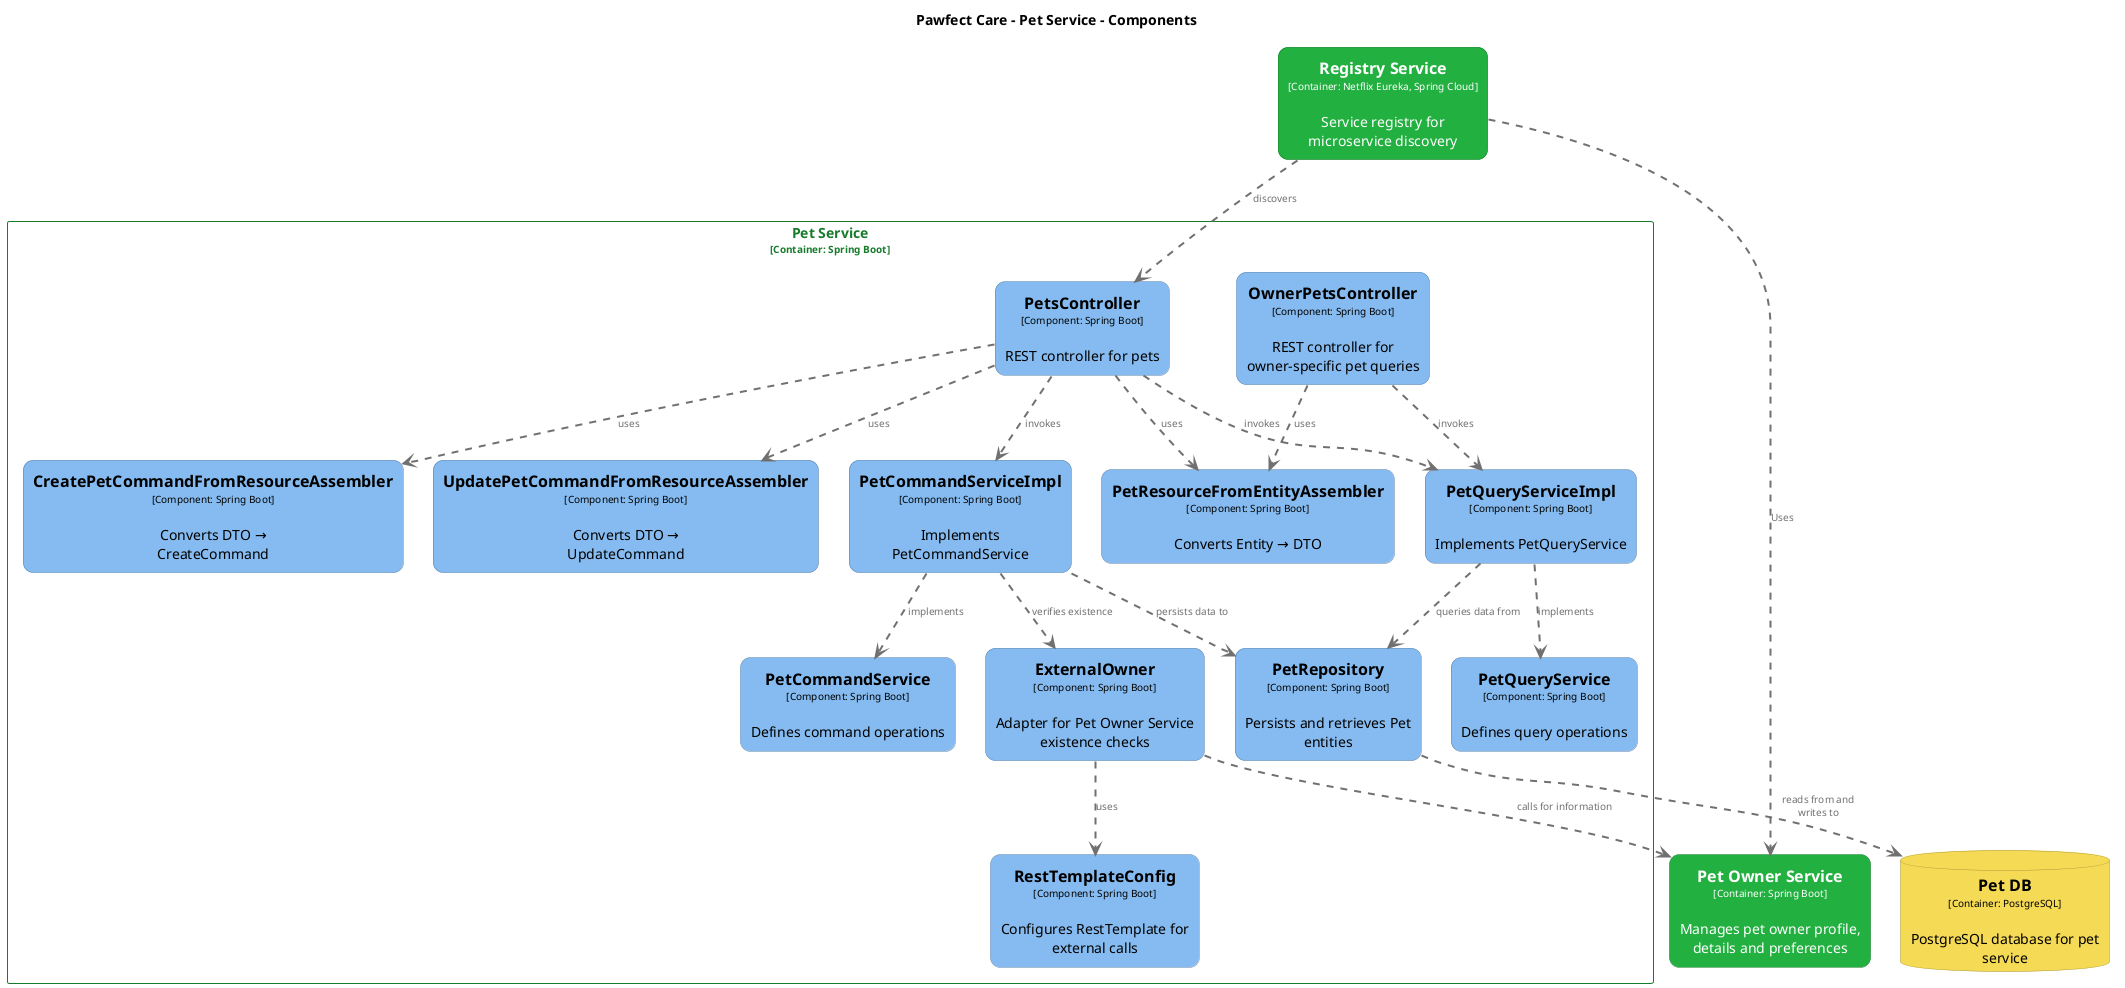 @startuml
set separator none
title Pawfect Care - Pet Service - Components

top to bottom direction
skinparam ranksep 60
skinparam nodesep 30

skinparam {
  arrowFontSize 10
  defaultTextAlignment center
  wrapWidth 200
  maxMessageSize 100
}

hide stereotype

skinparam rectangle<<PawfectCare.PetService.CreatePetCommandFromResourceAssembler>> {
  BackgroundColor #85bbf0
  FontColor #000000
  BorderColor #5d82a8
  roundCorner 20
  shadowing false
}
skinparam rectangle<<PawfectCare.PetService.ExternalOwner>> {
  BackgroundColor #85bbf0
  FontColor #000000
  BorderColor #5d82a8
  roundCorner 20
  shadowing false
}
skinparam rectangle<<PawfectCare.PetService.OwnerPetsController>> {
  BackgroundColor #85bbf0
  FontColor #000000
  BorderColor #5d82a8
  roundCorner 20
  shadowing false
}
skinparam database<<PawfectCare.PetDB>> {
  BackgroundColor #f5da55
  FontColor #000000
  BorderColor #ab983b
  shadowing false
}
skinparam rectangle<<PawfectCare.PetOwnerService>> {
  BackgroundColor #22b140
  FontColor #ffffff
  BorderColor #177b2c
  roundCorner 20
  shadowing false
}
skinparam rectangle<<PawfectCare.PetService.PetCommandService>> {
  BackgroundColor #85bbf0
  FontColor #000000
  BorderColor #5d82a8
  roundCorner 20
  shadowing false
}
skinparam rectangle<<PawfectCare.PetService.PetCommandServiceImpl>> {
  BackgroundColor #85bbf0
  FontColor #000000
  BorderColor #5d82a8
  roundCorner 20
  shadowing false
}
skinparam rectangle<<PawfectCare.PetService.PetQueryService>> {
  BackgroundColor #85bbf0
  FontColor #000000
  BorderColor #5d82a8
  roundCorner 20
  shadowing false
}
skinparam rectangle<<PawfectCare.PetService.PetQueryServiceImpl>> {
  BackgroundColor #85bbf0
  FontColor #000000
  BorderColor #5d82a8
  roundCorner 20
  shadowing false
}
skinparam rectangle<<PawfectCare.PetService.PetRepository>> {
  BackgroundColor #85bbf0
  FontColor #000000
  BorderColor #5d82a8
  roundCorner 20
  shadowing false
}
skinparam rectangle<<PawfectCare.PetService.PetResourceFromEntityAssembler>> {
  BackgroundColor #85bbf0
  FontColor #000000
  BorderColor #5d82a8
  roundCorner 20
  shadowing false
}
skinparam rectangle<<PawfectCare.PetService.PetsController>> {
  BackgroundColor #85bbf0
  FontColor #000000
  BorderColor #5d82a8
  roundCorner 20
  shadowing false
}
skinparam rectangle<<PawfectCare.RegistryService>> {
  BackgroundColor #22b140
  FontColor #ffffff
  BorderColor #177b2c
  roundCorner 20
  shadowing false
}
skinparam rectangle<<PawfectCare.PetService.RestTemplateConfig>> {
  BackgroundColor #85bbf0
  FontColor #000000
  BorderColor #5d82a8
  roundCorner 20
  shadowing false
}
skinparam rectangle<<PawfectCare.PetService.UpdatePetCommandFromResourceAssembler>> {
  BackgroundColor #85bbf0
  FontColor #000000
  BorderColor #5d82a8
  roundCorner 20
  shadowing false
}
skinparam rectangle<<PawfectCare.PetService>> {
  BorderColor #177b2c
  FontColor #177b2c
  shadowing false
}

rectangle "==Registry Service\n<size:10>[Container: Netflix Eureka, Spring Cloud]</size>\n\nService registry for microservice discovery" <<PawfectCare.RegistryService>> as PawfectCare.RegistryService
rectangle "==Pet Owner Service\n<size:10>[Container: Spring Boot]</size>\n\nManages pet owner profile, details and preferences" <<PawfectCare.PetOwnerService>> as PawfectCare.PetOwnerService
database "==Pet DB\n<size:10>[Container: PostgreSQL]</size>\n\nPostgreSQL database for pet service" <<PawfectCare.PetDB>> as PawfectCare.PetDB

rectangle "Pet Service\n<size:10>[Container: Spring Boot]</size>" <<PawfectCare.PetService>> {
  rectangle "==PetsController\n<size:10>[Component: Spring Boot]</size>\n\nREST controller for pets" <<PawfectCare.PetService.PetsController>> as PawfectCare.PetService.PetsController
  rectangle "==OwnerPetsController\n<size:10>[Component: Spring Boot]</size>\n\nREST controller for owner-specific pet queries" <<PawfectCare.PetService.OwnerPetsController>> as PawfectCare.PetService.OwnerPetsController
  rectangle "==PetCommandServiceImpl\n<size:10>[Component: Spring Boot]</size>\n\nImplements PetCommandService" <<PawfectCare.PetService.PetCommandServiceImpl>> as PawfectCare.PetService.PetCommandServiceImpl
  rectangle "==PetQueryServiceImpl\n<size:10>[Component: Spring Boot]</size>\n\nImplements PetQueryService" <<PawfectCare.PetService.PetQueryServiceImpl>> as PawfectCare.PetService.PetQueryServiceImpl
  rectangle "==PetCommandService\n<size:10>[Component: Spring Boot]</size>\n\nDefines command operations" <<PawfectCare.PetService.PetCommandService>> as PawfectCare.PetService.PetCommandService
  rectangle "==PetQueryService\n<size:10>[Component: Spring Boot]</size>\n\nDefines query operations" <<PawfectCare.PetService.PetQueryService>> as PawfectCare.PetService.PetQueryService
  rectangle "==PetRepository\n<size:10>[Component: Spring Boot]</size>\n\nPersists and retrieves Pet entities" <<PawfectCare.PetService.PetRepository>> as PawfectCare.PetService.PetRepository
  rectangle "==ExternalOwner\n<size:10>[Component: Spring Boot]</size>\n\nAdapter for Pet Owner Service existence checks" <<PawfectCare.PetService.ExternalOwner>> as PawfectCare.PetService.ExternalOwner
  rectangle "==RestTemplateConfig\n<size:10>[Component: Spring Boot]</size>\n\nConfigures RestTemplate for external calls" <<PawfectCare.PetService.RestTemplateConfig>> as PawfectCare.PetService.RestTemplateConfig
  rectangle "==PetResourceFromEntityAssembler\n<size:10>[Component: Spring Boot]</size>\n\nConverts Entity → DTO" <<PawfectCare.PetService.PetResourceFromEntityAssembler>> as PawfectCare.PetService.PetResourceFromEntityAssembler
  rectangle "==CreatePetCommandFromResourceAssembler\n<size:10>[Component: Spring Boot]</size>\n\nConverts DTO → CreateCommand" <<PawfectCare.PetService.CreatePetCommandFromResourceAssembler>> as PawfectCare.PetService.CreatePetCommandFromResourceAssembler
  rectangle "==UpdatePetCommandFromResourceAssembler\n<size:10>[Component: Spring Boot]</size>\n\nConverts DTO → UpdateCommand" <<PawfectCare.PetService.UpdatePetCommandFromResourceAssembler>> as PawfectCare.PetService.UpdatePetCommandFromResourceAssembler
}

PawfectCare.RegistryService .[#707070,thickness=2].> PawfectCare.PetOwnerService : "<color:#707070>Uses"
PawfectCare.PetService.PetsController .[#707070,thickness=2].> PawfectCare.PetService.PetCommandServiceImpl : "<color:#707070>invokes"
PawfectCare.PetService.PetsController .[#707070,thickness=2].> PawfectCare.PetService.PetQueryServiceImpl : "<color:#707070>invokes"
PawfectCare.PetService.OwnerPetsController .[#707070,thickness=2].> PawfectCare.PetService.PetQueryServiceImpl : "<color:#707070>invokes"
PawfectCare.PetService.PetCommandServiceImpl .[#707070,thickness=2].> PawfectCare.PetService.PetCommandService : "<color:#707070>implements"
PawfectCare.PetService.PetQueryServiceImpl .[#707070,thickness=2].> PawfectCare.PetService.PetQueryService : "<color:#707070>implements"
PawfectCare.PetService.PetCommandServiceImpl .[#707070,thickness=2].> PawfectCare.PetService.PetRepository : "<color:#707070>persists data to"
PawfectCare.PetService.PetQueryServiceImpl .[#707070,thickness=2].> PawfectCare.PetService.PetRepository : "<color:#707070>queries data from"
PawfectCare.PetService.PetsController .[#707070,thickness=2].> PawfectCare.PetService.PetResourceFromEntityAssembler : "<color:#707070>uses"
PawfectCare.PetService.PetsController .[#707070,thickness=2].> PawfectCare.PetService.CreatePetCommandFromResourceAssembler : "<color:#707070>uses"
PawfectCare.PetService.PetsController .[#707070,thickness=2].> PawfectCare.PetService.UpdatePetCommandFromResourceAssembler : "<color:#707070>uses"
PawfectCare.PetService.OwnerPetsController .[#707070,thickness=2].> PawfectCare.PetService.PetResourceFromEntityAssembler : "<color:#707070>uses"
PawfectCare.PetService.PetCommandServiceImpl .[#707070,thickness=2].> PawfectCare.PetService.ExternalOwner : "<color:#707070>verifies existence"
PawfectCare.PetService.ExternalOwner .[#707070,thickness=2].> PawfectCare.PetService.RestTemplateConfig : "<color:#707070>uses"
PawfectCare.RegistryService .[#707070,thickness=2].> PawfectCare.PetService.PetsController : "<color:#707070>discovers"
PawfectCare.PetService.ExternalOwner .[#707070,thickness=2].> PawfectCare.PetOwnerService : "<color:#707070>calls for information"
PawfectCare.PetService.PetRepository .[#707070,thickness=2].> PawfectCare.PetDB : "<color:#707070>reads from and writes to"
@enduml